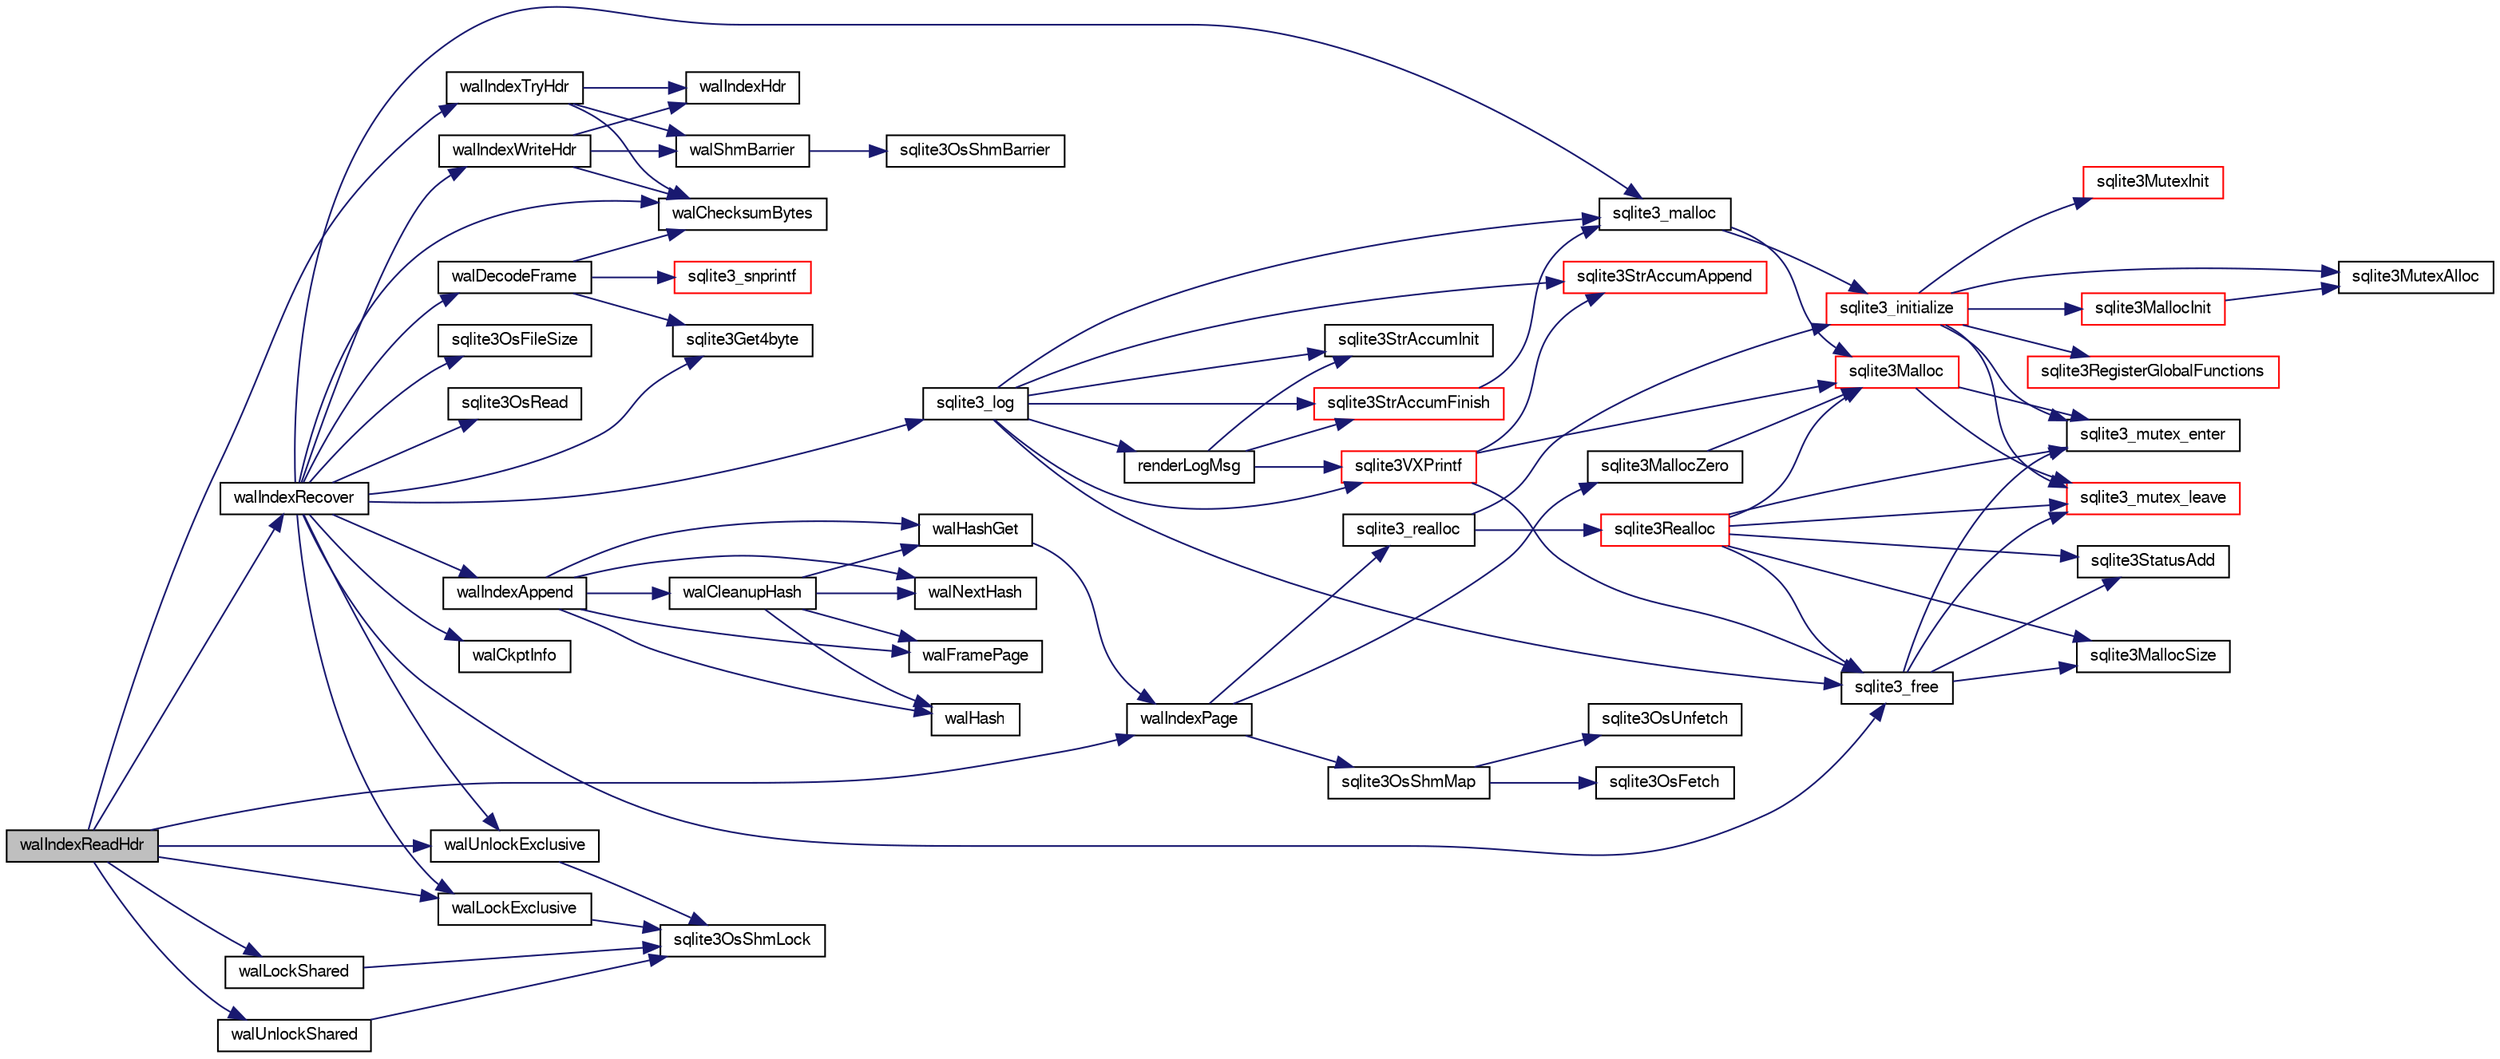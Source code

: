 digraph "walIndexReadHdr"
{
  edge [fontname="FreeSans",fontsize="10",labelfontname="FreeSans",labelfontsize="10"];
  node [fontname="FreeSans",fontsize="10",shape=record];
  rankdir="LR";
  Node898236 [label="walIndexReadHdr",height=0.2,width=0.4,color="black", fillcolor="grey75", style="filled", fontcolor="black"];
  Node898236 -> Node898237 [color="midnightblue",fontsize="10",style="solid",fontname="FreeSans"];
  Node898237 [label="walIndexPage",height=0.2,width=0.4,color="black", fillcolor="white", style="filled",URL="$sqlite3_8c.html#affd3251fd1aa1218170d421177256e24"];
  Node898237 -> Node898238 [color="midnightblue",fontsize="10",style="solid",fontname="FreeSans"];
  Node898238 [label="sqlite3_realloc",height=0.2,width=0.4,color="black", fillcolor="white", style="filled",URL="$sqlite3_8c.html#a822d9e42f6ab4b2ec803f311aeb9618d"];
  Node898238 -> Node898239 [color="midnightblue",fontsize="10",style="solid",fontname="FreeSans"];
  Node898239 [label="sqlite3_initialize",height=0.2,width=0.4,color="red", fillcolor="white", style="filled",URL="$sqlite3_8c.html#ab0c0ee2d5d4cf8b28e9572296a8861df"];
  Node898239 -> Node898240 [color="midnightblue",fontsize="10",style="solid",fontname="FreeSans"];
  Node898240 [label="sqlite3MutexInit",height=0.2,width=0.4,color="red", fillcolor="white", style="filled",URL="$sqlite3_8c.html#a7906afcdd1cdb3d0007eb932398a1158"];
  Node898239 -> Node898270 [color="midnightblue",fontsize="10",style="solid",fontname="FreeSans"];
  Node898270 [label="sqlite3MutexAlloc",height=0.2,width=0.4,color="black", fillcolor="white", style="filled",URL="$sqlite3_8c.html#a0e3f432ee581f6876b590e7ad7e84e19"];
  Node898239 -> Node898247 [color="midnightblue",fontsize="10",style="solid",fontname="FreeSans"];
  Node898247 [label="sqlite3_mutex_enter",height=0.2,width=0.4,color="black", fillcolor="white", style="filled",URL="$sqlite3_8c.html#a1c12cde690bd89f104de5cbad12a6bf5"];
  Node898239 -> Node898271 [color="midnightblue",fontsize="10",style="solid",fontname="FreeSans"];
  Node898271 [label="sqlite3MallocInit",height=0.2,width=0.4,color="red", fillcolor="white", style="filled",URL="$sqlite3_8c.html#a9e06f9e7cad0d83ce80ab493c9533552"];
  Node898271 -> Node898270 [color="midnightblue",fontsize="10",style="solid",fontname="FreeSans"];
  Node898239 -> Node898253 [color="midnightblue",fontsize="10",style="solid",fontname="FreeSans"];
  Node898253 [label="sqlite3_mutex_leave",height=0.2,width=0.4,color="red", fillcolor="white", style="filled",URL="$sqlite3_8c.html#a5838d235601dbd3c1fa993555c6bcc93"];
  Node898239 -> Node898365 [color="midnightblue",fontsize="10",style="solid",fontname="FreeSans"];
  Node898365 [label="sqlite3RegisterGlobalFunctions",height=0.2,width=0.4,color="red", fillcolor="white", style="filled",URL="$sqlite3_8c.html#a9f75bd111010f29e1b8d74344473c4ec"];
  Node898238 -> Node898290 [color="midnightblue",fontsize="10",style="solid",fontname="FreeSans"];
  Node898290 [label="sqlite3Realloc",height=0.2,width=0.4,color="red", fillcolor="white", style="filled",URL="$sqlite3_8c.html#ad53aefdfc088f622e23ffe838201fe22"];
  Node898290 -> Node898246 [color="midnightblue",fontsize="10",style="solid",fontname="FreeSans"];
  Node898246 [label="sqlite3Malloc",height=0.2,width=0.4,color="red", fillcolor="white", style="filled",URL="$sqlite3_8c.html#a361a2eaa846b1885f123abe46f5d8b2b"];
  Node898246 -> Node898247 [color="midnightblue",fontsize="10",style="solid",fontname="FreeSans"];
  Node898246 -> Node898253 [color="midnightblue",fontsize="10",style="solid",fontname="FreeSans"];
  Node898290 -> Node898258 [color="midnightblue",fontsize="10",style="solid",fontname="FreeSans"];
  Node898258 [label="sqlite3_free",height=0.2,width=0.4,color="black", fillcolor="white", style="filled",URL="$sqlite3_8c.html#a6552349e36a8a691af5487999ab09519"];
  Node898258 -> Node898247 [color="midnightblue",fontsize="10",style="solid",fontname="FreeSans"];
  Node898258 -> Node898256 [color="midnightblue",fontsize="10",style="solid",fontname="FreeSans"];
  Node898256 [label="sqlite3StatusAdd",height=0.2,width=0.4,color="black", fillcolor="white", style="filled",URL="$sqlite3_8c.html#afa029f93586aeab4cc85360905dae9cd"];
  Node898258 -> Node898255 [color="midnightblue",fontsize="10",style="solid",fontname="FreeSans"];
  Node898255 [label="sqlite3MallocSize",height=0.2,width=0.4,color="black", fillcolor="white", style="filled",URL="$sqlite3_8c.html#acf5d2a5f35270bafb050bd2def576955"];
  Node898258 -> Node898253 [color="midnightblue",fontsize="10",style="solid",fontname="FreeSans"];
  Node898290 -> Node898255 [color="midnightblue",fontsize="10",style="solid",fontname="FreeSans"];
  Node898290 -> Node898247 [color="midnightblue",fontsize="10",style="solid",fontname="FreeSans"];
  Node898290 -> Node898256 [color="midnightblue",fontsize="10",style="solid",fontname="FreeSans"];
  Node898290 -> Node898253 [color="midnightblue",fontsize="10",style="solid",fontname="FreeSans"];
  Node898237 -> Node898245 [color="midnightblue",fontsize="10",style="solid",fontname="FreeSans"];
  Node898245 [label="sqlite3MallocZero",height=0.2,width=0.4,color="black", fillcolor="white", style="filled",URL="$sqlite3_8c.html#ab3e07a30b9b5471f9f5e8f9cb7229934"];
  Node898245 -> Node898246 [color="midnightblue",fontsize="10",style="solid",fontname="FreeSans"];
  Node898237 -> Node898520 [color="midnightblue",fontsize="10",style="solid",fontname="FreeSans"];
  Node898520 [label="sqlite3OsShmMap",height=0.2,width=0.4,color="black", fillcolor="white", style="filled",URL="$sqlite3_8c.html#a04a984c66d8178200fe9a3ff100e20d3"];
  Node898520 -> Node898521 [color="midnightblue",fontsize="10",style="solid",fontname="FreeSans"];
  Node898521 [label="sqlite3OsFetch",height=0.2,width=0.4,color="black", fillcolor="white", style="filled",URL="$sqlite3_8c.html#ab5b9137b375d5d8a8c216a644056cba7"];
  Node898520 -> Node898522 [color="midnightblue",fontsize="10",style="solid",fontname="FreeSans"];
  Node898522 [label="sqlite3OsUnfetch",height=0.2,width=0.4,color="black", fillcolor="white", style="filled",URL="$sqlite3_8c.html#abc0da72cb8b8989cf8708b572fe5fef4"];
  Node898236 -> Node898523 [color="midnightblue",fontsize="10",style="solid",fontname="FreeSans"];
  Node898523 [label="walIndexTryHdr",height=0.2,width=0.4,color="black", fillcolor="white", style="filled",URL="$sqlite3_8c.html#ade661e556c040b7730356a57222d3ad2"];
  Node898523 -> Node898524 [color="midnightblue",fontsize="10",style="solid",fontname="FreeSans"];
  Node898524 [label="walIndexHdr",height=0.2,width=0.4,color="black", fillcolor="white", style="filled",URL="$sqlite3_8c.html#aab2cbd233e7f954c7a260578027bb0ca"];
  Node898523 -> Node898525 [color="midnightblue",fontsize="10",style="solid",fontname="FreeSans"];
  Node898525 [label="walShmBarrier",height=0.2,width=0.4,color="black", fillcolor="white", style="filled",URL="$sqlite3_8c.html#ad2521f6deb16bf6c132c44687dd5fd4b"];
  Node898525 -> Node898526 [color="midnightblue",fontsize="10",style="solid",fontname="FreeSans"];
  Node898526 [label="sqlite3OsShmBarrier",height=0.2,width=0.4,color="black", fillcolor="white", style="filled",URL="$sqlite3_8c.html#a57052198198859565aeda03fd69bbcab"];
  Node898523 -> Node898527 [color="midnightblue",fontsize="10",style="solid",fontname="FreeSans"];
  Node898527 [label="walChecksumBytes",height=0.2,width=0.4,color="black", fillcolor="white", style="filled",URL="$sqlite3_8c.html#a19c69852e7fdedf0dac08453403f7487"];
  Node898236 -> Node898528 [color="midnightblue",fontsize="10",style="solid",fontname="FreeSans"];
  Node898528 [label="walLockShared",height=0.2,width=0.4,color="black", fillcolor="white", style="filled",URL="$sqlite3_8c.html#aec5e744b83679f0e56ad66abb849a7af"];
  Node898528 -> Node898529 [color="midnightblue",fontsize="10",style="solid",fontname="FreeSans"];
  Node898529 [label="sqlite3OsShmLock",height=0.2,width=0.4,color="black", fillcolor="white", style="filled",URL="$sqlite3_8c.html#a1832b805275450abac06bf8da21489f3"];
  Node898236 -> Node898530 [color="midnightblue",fontsize="10",style="solid",fontname="FreeSans"];
  Node898530 [label="walUnlockShared",height=0.2,width=0.4,color="black", fillcolor="white", style="filled",URL="$sqlite3_8c.html#a766d6112d5beb2d9a4fb6e007b591514"];
  Node898530 -> Node898529 [color="midnightblue",fontsize="10",style="solid",fontname="FreeSans"];
  Node898236 -> Node898531 [color="midnightblue",fontsize="10",style="solid",fontname="FreeSans"];
  Node898531 [label="walLockExclusive",height=0.2,width=0.4,color="black", fillcolor="white", style="filled",URL="$sqlite3_8c.html#a4625e58ad3fd85c21cf16275c458f154"];
  Node898531 -> Node898529 [color="midnightblue",fontsize="10",style="solid",fontname="FreeSans"];
  Node898236 -> Node898532 [color="midnightblue",fontsize="10",style="solid",fontname="FreeSans"];
  Node898532 [label="walIndexRecover",height=0.2,width=0.4,color="black", fillcolor="white", style="filled",URL="$sqlite3_8c.html#ab4ee99f3710323acbeb6c495dd18d205"];
  Node898532 -> Node898531 [color="midnightblue",fontsize="10",style="solid",fontname="FreeSans"];
  Node898532 -> Node898533 [color="midnightblue",fontsize="10",style="solid",fontname="FreeSans"];
  Node898533 [label="sqlite3OsFileSize",height=0.2,width=0.4,color="black", fillcolor="white", style="filled",URL="$sqlite3_8c.html#a395914ef2826de6ed70e92b5d02887de"];
  Node898532 -> Node898534 [color="midnightblue",fontsize="10",style="solid",fontname="FreeSans"];
  Node898534 [label="sqlite3OsRead",height=0.2,width=0.4,color="black", fillcolor="white", style="filled",URL="$sqlite3_8c.html#a98ef6b5ed82299d2efc0b5f9e41c877d"];
  Node898532 -> Node898535 [color="midnightblue",fontsize="10",style="solid",fontname="FreeSans"];
  Node898535 [label="sqlite3Get4byte",height=0.2,width=0.4,color="black", fillcolor="white", style="filled",URL="$sqlite3_8c.html#a2924627e99ca211030e954405a10f5e8"];
  Node898532 -> Node898527 [color="midnightblue",fontsize="10",style="solid",fontname="FreeSans"];
  Node898532 -> Node898327 [color="midnightblue",fontsize="10",style="solid",fontname="FreeSans"];
  Node898327 [label="sqlite3_malloc",height=0.2,width=0.4,color="black", fillcolor="white", style="filled",URL="$sqlite3_8c.html#ac79dba55fc32b6a840cf5a9769bce7cd"];
  Node898327 -> Node898239 [color="midnightblue",fontsize="10",style="solid",fontname="FreeSans"];
  Node898327 -> Node898246 [color="midnightblue",fontsize="10",style="solid",fontname="FreeSans"];
  Node898532 -> Node898536 [color="midnightblue",fontsize="10",style="solid",fontname="FreeSans"];
  Node898536 [label="walDecodeFrame",height=0.2,width=0.4,color="black", fillcolor="white", style="filled",URL="$sqlite3_8c.html#aaa163f26bf1e56df2fb274bf7e6bc5b9"];
  Node898536 -> Node898535 [color="midnightblue",fontsize="10",style="solid",fontname="FreeSans"];
  Node898536 -> Node898527 [color="midnightblue",fontsize="10",style="solid",fontname="FreeSans"];
  Node898536 -> Node898324 [color="midnightblue",fontsize="10",style="solid",fontname="FreeSans"];
  Node898324 [label="sqlite3_snprintf",height=0.2,width=0.4,color="red", fillcolor="white", style="filled",URL="$sqlite3_8c.html#aa2695a752e971577f5784122f2013c40"];
  Node898532 -> Node898537 [color="midnightblue",fontsize="10",style="solid",fontname="FreeSans"];
  Node898537 [label="walIndexAppend",height=0.2,width=0.4,color="black", fillcolor="white", style="filled",URL="$sqlite3_8c.html#a610585027d507a9b1c4a3d83bf01f517"];
  Node898537 -> Node898538 [color="midnightblue",fontsize="10",style="solid",fontname="FreeSans"];
  Node898538 [label="walHashGet",height=0.2,width=0.4,color="black", fillcolor="white", style="filled",URL="$sqlite3_8c.html#ae19bbc16575c591b6e0aee0aed2cfaf3"];
  Node898538 -> Node898237 [color="midnightblue",fontsize="10",style="solid",fontname="FreeSans"];
  Node898537 -> Node898539 [color="midnightblue",fontsize="10",style="solid",fontname="FreeSans"];
  Node898539 [label="walFramePage",height=0.2,width=0.4,color="black", fillcolor="white", style="filled",URL="$sqlite3_8c.html#a067e7452317d6a1c19674376ae969f1f"];
  Node898537 -> Node898540 [color="midnightblue",fontsize="10",style="solid",fontname="FreeSans"];
  Node898540 [label="walCleanupHash",height=0.2,width=0.4,color="black", fillcolor="white", style="filled",URL="$sqlite3_8c.html#acb07b8b7a082b5b17a0cd10bc324cc94"];
  Node898540 -> Node898539 [color="midnightblue",fontsize="10",style="solid",fontname="FreeSans"];
  Node898540 -> Node898538 [color="midnightblue",fontsize="10",style="solid",fontname="FreeSans"];
  Node898540 -> Node898541 [color="midnightblue",fontsize="10",style="solid",fontname="FreeSans"];
  Node898541 [label="walHash",height=0.2,width=0.4,color="black", fillcolor="white", style="filled",URL="$sqlite3_8c.html#a1d1aa852a3a505567009b451c23af38c"];
  Node898540 -> Node898542 [color="midnightblue",fontsize="10",style="solid",fontname="FreeSans"];
  Node898542 [label="walNextHash",height=0.2,width=0.4,color="black", fillcolor="white", style="filled",URL="$sqlite3_8c.html#a62e11e0d73d30dc749eb23c6d28904c1"];
  Node898537 -> Node898541 [color="midnightblue",fontsize="10",style="solid",fontname="FreeSans"];
  Node898537 -> Node898542 [color="midnightblue",fontsize="10",style="solid",fontname="FreeSans"];
  Node898532 -> Node898258 [color="midnightblue",fontsize="10",style="solid",fontname="FreeSans"];
  Node898532 -> Node898543 [color="midnightblue",fontsize="10",style="solid",fontname="FreeSans"];
  Node898543 [label="walIndexWriteHdr",height=0.2,width=0.4,color="black", fillcolor="white", style="filled",URL="$sqlite3_8c.html#abcf92b15f0a35c95fca402459f96c2a6"];
  Node898543 -> Node898524 [color="midnightblue",fontsize="10",style="solid",fontname="FreeSans"];
  Node898543 -> Node898527 [color="midnightblue",fontsize="10",style="solid",fontname="FreeSans"];
  Node898543 -> Node898525 [color="midnightblue",fontsize="10",style="solid",fontname="FreeSans"];
  Node898532 -> Node898544 [color="midnightblue",fontsize="10",style="solid",fontname="FreeSans"];
  Node898544 [label="walCkptInfo",height=0.2,width=0.4,color="black", fillcolor="white", style="filled",URL="$sqlite3_8c.html#ad84967d160cb3a294c0a992c47a702da"];
  Node898532 -> Node898274 [color="midnightblue",fontsize="10",style="solid",fontname="FreeSans"];
  Node898274 [label="sqlite3_log",height=0.2,width=0.4,color="black", fillcolor="white", style="filled",URL="$sqlite3_8c.html#a298c9699bf9c143662c6b1fec4b2dc3b"];
  Node898274 -> Node898275 [color="midnightblue",fontsize="10",style="solid",fontname="FreeSans"];
  Node898275 [label="renderLogMsg",height=0.2,width=0.4,color="black", fillcolor="white", style="filled",URL="$sqlite3_8c.html#a7a02b43ce0a27bb52085c7f446d115af"];
  Node898275 -> Node898276 [color="midnightblue",fontsize="10",style="solid",fontname="FreeSans"];
  Node898276 [label="sqlite3StrAccumInit",height=0.2,width=0.4,color="black", fillcolor="white", style="filled",URL="$sqlite3_8c.html#aabf95e113b9d54d519cd15a56215f560"];
  Node898275 -> Node898277 [color="midnightblue",fontsize="10",style="solid",fontname="FreeSans"];
  Node898277 [label="sqlite3VXPrintf",height=0.2,width=0.4,color="red", fillcolor="white", style="filled",URL="$sqlite3_8c.html#a63c25806c9bd4a2b76f9a0eb232c6bde"];
  Node898277 -> Node898278 [color="midnightblue",fontsize="10",style="solid",fontname="FreeSans"];
  Node898278 [label="sqlite3StrAccumAppend",height=0.2,width=0.4,color="red", fillcolor="white", style="filled",URL="$sqlite3_8c.html#a56664fa33def33c5a5245b623441d5e0"];
  Node898277 -> Node898246 [color="midnightblue",fontsize="10",style="solid",fontname="FreeSans"];
  Node898277 -> Node898258 [color="midnightblue",fontsize="10",style="solid",fontname="FreeSans"];
  Node898275 -> Node898326 [color="midnightblue",fontsize="10",style="solid",fontname="FreeSans"];
  Node898326 [label="sqlite3StrAccumFinish",height=0.2,width=0.4,color="red", fillcolor="white", style="filled",URL="$sqlite3_8c.html#adb7f26b10ac1b847db6f000ef4c2e2ba"];
  Node898326 -> Node898327 [color="midnightblue",fontsize="10",style="solid",fontname="FreeSans"];
  Node898274 -> Node898276 [color="midnightblue",fontsize="10",style="solid",fontname="FreeSans"];
  Node898274 -> Node898277 [color="midnightblue",fontsize="10",style="solid",fontname="FreeSans"];
  Node898274 -> Node898326 [color="midnightblue",fontsize="10",style="solid",fontname="FreeSans"];
  Node898274 -> Node898327 [color="midnightblue",fontsize="10",style="solid",fontname="FreeSans"];
  Node898274 -> Node898258 [color="midnightblue",fontsize="10",style="solid",fontname="FreeSans"];
  Node898274 -> Node898278 [color="midnightblue",fontsize="10",style="solid",fontname="FreeSans"];
  Node898532 -> Node898545 [color="midnightblue",fontsize="10",style="solid",fontname="FreeSans"];
  Node898545 [label="walUnlockExclusive",height=0.2,width=0.4,color="black", fillcolor="white", style="filled",URL="$sqlite3_8c.html#a7ef6fcadaaeb9b36d1b9eaaf7e8f3311"];
  Node898545 -> Node898529 [color="midnightblue",fontsize="10",style="solid",fontname="FreeSans"];
  Node898236 -> Node898545 [color="midnightblue",fontsize="10",style="solid",fontname="FreeSans"];
}
